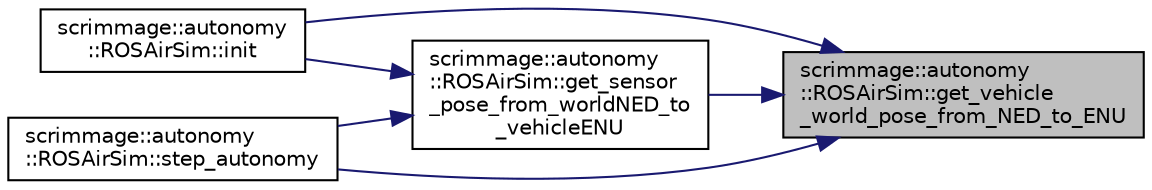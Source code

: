 digraph "scrimmage::autonomy::ROSAirSim::get_vehicle_world_pose_from_NED_to_ENU"
{
 // LATEX_PDF_SIZE
  edge [fontname="Helvetica",fontsize="10",labelfontname="Helvetica",labelfontsize="10"];
  node [fontname="Helvetica",fontsize="10",shape=record];
  rankdir="RL";
  Node1 [label="scrimmage::autonomy\l::ROSAirSim::get_vehicle\l_world_pose_from_NED_to_ENU",height=0.2,width=0.4,color="black", fillcolor="grey75", style="filled", fontcolor="black",tooltip=" "];
  Node1 -> Node2 [dir="back",color="midnightblue",fontsize="10",style="solid",fontname="Helvetica"];
  Node2 [label="scrimmage::autonomy\l::ROSAirSim::get_sensor\l_pose_from_worldNED_to\l_vehicleENU",height=0.2,width=0.4,color="black", fillcolor="white", style="filled",URL="$classscrimmage_1_1autonomy_1_1ROSAirSim.html#a7f16ca6c4cc92c82eade5120f0d2c0cc",tooltip=" "];
  Node2 -> Node3 [dir="back",color="midnightblue",fontsize="10",style="solid",fontname="Helvetica"];
  Node3 [label="scrimmage::autonomy\l::ROSAirSim::init",height=0.2,width=0.4,color="black", fillcolor="white", style="filled",URL="$classscrimmage_1_1autonomy_1_1ROSAirSim.html#a459b376970dc6db44137ba7e8ea00438",tooltip=" "];
  Node2 -> Node4 [dir="back",color="midnightblue",fontsize="10",style="solid",fontname="Helvetica"];
  Node4 [label="scrimmage::autonomy\l::ROSAirSim::step_autonomy",height=0.2,width=0.4,color="black", fillcolor="white", style="filled",URL="$classscrimmage_1_1autonomy_1_1ROSAirSim.html#a4526b0a13052f832776c40e70ba80fd3",tooltip=" "];
  Node1 -> Node3 [dir="back",color="midnightblue",fontsize="10",style="solid",fontname="Helvetica"];
  Node1 -> Node4 [dir="back",color="midnightblue",fontsize="10",style="solid",fontname="Helvetica"];
}
